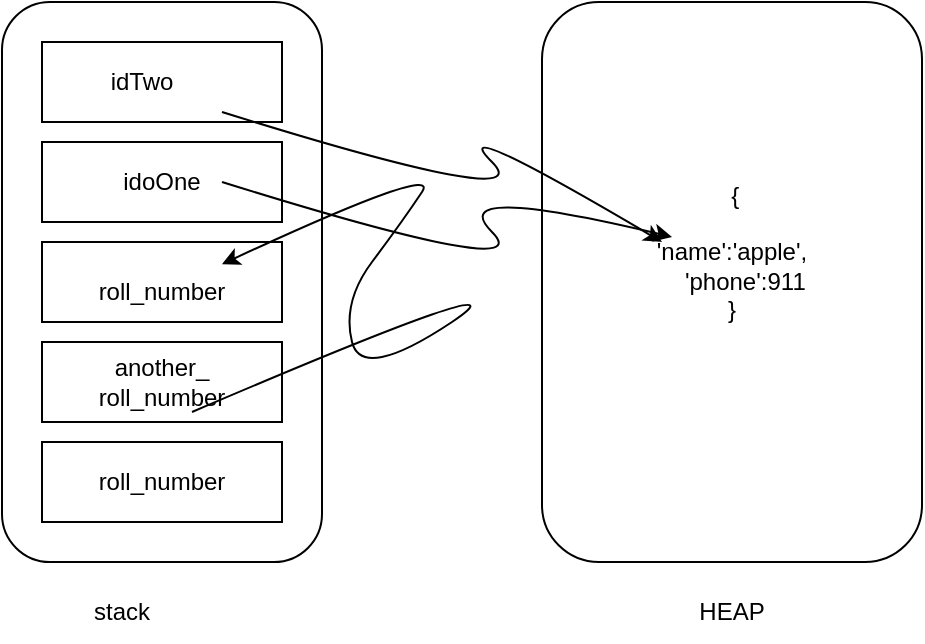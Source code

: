 <mxfile>
    <diagram id="YnRcEqrhDnngnYsusbD9" name="Page-1">
        <mxGraphModel dx="576" dy="466" grid="1" gridSize="10" guides="1" tooltips="1" connect="1" arrows="1" fold="1" page="1" pageScale="1" pageWidth="850" pageHeight="1100" math="0" shadow="0">
            <root>
                <mxCell id="0"/>
                <mxCell id="1" parent="0"/>
                <mxCell id="2" value="" style="rounded=0;whiteSpace=wrap;html=1;" vertex="1" parent="1">
                    <mxGeometry x="70" y="160" width="120" height="40" as="geometry"/>
                </mxCell>
                <mxCell id="3" value="" style="rounded=0;whiteSpace=wrap;html=1;" vertex="1" parent="1">
                    <mxGeometry x="70" y="110" width="120" height="40" as="geometry"/>
                </mxCell>
                <mxCell id="4" value="" style="rounded=0;whiteSpace=wrap;html=1;" vertex="1" parent="1">
                    <mxGeometry x="70" y="210" width="120" height="40" as="geometry"/>
                </mxCell>
                <mxCell id="5" value="" style="rounded=0;whiteSpace=wrap;html=1;" vertex="1" parent="1">
                    <mxGeometry x="70" y="260" width="120" height="40" as="geometry"/>
                </mxCell>
                <mxCell id="6" value="" style="rounded=0;whiteSpace=wrap;html=1;" vertex="1" parent="1">
                    <mxGeometry x="70" y="310" width="120" height="40" as="geometry"/>
                </mxCell>
                <mxCell id="9" value="" style="rounded=1;whiteSpace=wrap;html=1;fillColor=none;" vertex="1" parent="1">
                    <mxGeometry x="50" y="90" width="160" height="280" as="geometry"/>
                </mxCell>
                <mxCell id="10" value="" style="rounded=1;whiteSpace=wrap;html=1;fillColor=none;" vertex="1" parent="1">
                    <mxGeometry x="320" y="90" width="190" height="280" as="geometry"/>
                </mxCell>
                <mxCell id="11" value="stack" style="text;strokeColor=none;align=center;fillColor=none;html=1;verticalAlign=middle;whiteSpace=wrap;rounded=0;fontFamily=Helvetica;fontSize=12;fontColor=default;" vertex="1" parent="1">
                    <mxGeometry x="80" y="380" width="60" height="30" as="geometry"/>
                </mxCell>
                <mxCell id="12" value="HEAP" style="text;strokeColor=none;align=center;fillColor=none;html=1;verticalAlign=middle;whiteSpace=wrap;rounded=0;fontFamily=Helvetica;fontSize=12;fontColor=default;" vertex="1" parent="1">
                    <mxGeometry x="385" y="380" width="60" height="30" as="geometry"/>
                </mxCell>
                <mxCell id="13" value="&lt;div&gt;&amp;nbsp;{&lt;/div&gt;&lt;div&gt;&amp;nbsp; &amp;nbsp; 'name':'apple',&lt;/div&gt;&lt;div&gt;&amp;nbsp; &amp;nbsp; 'phone':911&lt;/div&gt;&lt;div&gt;}&lt;/div&gt;" style="text;strokeColor=none;align=center;fillColor=none;html=1;verticalAlign=middle;whiteSpace=wrap;rounded=0;fontFamily=Helvetica;fontSize=12;fontColor=default;" vertex="1" parent="1">
                    <mxGeometry x="385" y="200" width="60" height="30" as="geometry"/>
                </mxCell>
                <mxCell id="15" value="idoOne" style="text;strokeColor=none;align=center;fillColor=none;html=1;verticalAlign=middle;whiteSpace=wrap;rounded=0;fontFamily=Helvetica;fontSize=12;fontColor=default;" vertex="1" parent="1">
                    <mxGeometry x="100" y="165" width="60" height="30" as="geometry"/>
                </mxCell>
                <mxCell id="16" value="idTwo" style="text;strokeColor=none;align=center;fillColor=none;html=1;verticalAlign=middle;whiteSpace=wrap;rounded=0;fontFamily=Helvetica;fontSize=12;fontColor=default;" vertex="1" parent="1">
                    <mxGeometry x="90" y="115" width="60" height="30" as="geometry"/>
                </mxCell>
                <mxCell id="17" value="" style="curved=1;endArrow=classic;html=1;fontFamily=Helvetica;fontSize=12;fontColor=default;entryX=0;entryY=0.25;entryDx=0;entryDy=0;exitX=1;exitY=0.5;exitDx=0;exitDy=0;" edge="1" parent="1" source="15" target="13">
                    <mxGeometry width="50" height="50" relative="1" as="geometry">
                        <mxPoint x="270" y="230" as="sourcePoint"/>
                        <mxPoint x="320" y="180" as="targetPoint"/>
                        <Array as="points">
                            <mxPoint x="320" y="230"/>
                            <mxPoint x="270" y="180"/>
                        </Array>
                    </mxGeometry>
                </mxCell>
                <mxCell id="18" value="" style="curved=1;endArrow=classic;html=1;fontFamily=Helvetica;fontSize=12;fontColor=default;exitX=1;exitY=0.5;exitDx=0;exitDy=0;" edge="1" parent="1">
                    <mxGeometry width="50" height="50" relative="1" as="geometry">
                        <mxPoint x="160" y="145" as="sourcePoint"/>
                        <mxPoint x="380" y="210" as="targetPoint"/>
                        <Array as="points">
                            <mxPoint x="320" y="195"/>
                            <mxPoint x="270" y="145"/>
                        </Array>
                    </mxGeometry>
                </mxCell>
                <mxCell id="19" value="roll_number" style="text;strokeColor=none;align=center;fillColor=none;html=1;verticalAlign=middle;whiteSpace=wrap;rounded=0;fontFamily=Helvetica;fontSize=12;fontColor=default;" vertex="1" parent="1">
                    <mxGeometry x="100" y="315" width="60" height="30" as="geometry"/>
                </mxCell>
                <mxCell id="20" value="another_&lt;br&gt;roll_number" style="text;strokeColor=none;align=center;fillColor=none;html=1;verticalAlign=middle;whiteSpace=wrap;rounded=0;fontFamily=Helvetica;fontSize=12;fontColor=default;" vertex="1" parent="1">
                    <mxGeometry x="100" y="265" width="60" height="30" as="geometry"/>
                </mxCell>
                <mxCell id="21" value="roll_number" style="text;strokeColor=none;align=center;fillColor=none;html=1;verticalAlign=middle;whiteSpace=wrap;rounded=0;fontFamily=Helvetica;fontSize=12;fontColor=default;" vertex="1" parent="1">
                    <mxGeometry x="100" y="220" width="60" height="30" as="geometry"/>
                </mxCell>
                <mxCell id="22" value="" style="curved=1;endArrow=classic;html=1;fontFamily=Helvetica;fontSize=12;fontColor=default;exitX=0.75;exitY=1;exitDx=0;exitDy=0;" edge="1" parent="1" source="20" target="21">
                    <mxGeometry width="50" height="50" relative="1" as="geometry">
                        <mxPoint x="270" y="220" as="sourcePoint"/>
                        <mxPoint x="320" y="170" as="targetPoint"/>
                        <Array as="points">
                            <mxPoint x="320" y="220"/>
                            <mxPoint x="230" y="280"/>
                            <mxPoint x="220" y="240"/>
                            <mxPoint x="250" y="200"/>
                            <mxPoint x="270" y="170"/>
                        </Array>
                    </mxGeometry>
                </mxCell>
            </root>
        </mxGraphModel>
    </diagram>
</mxfile>